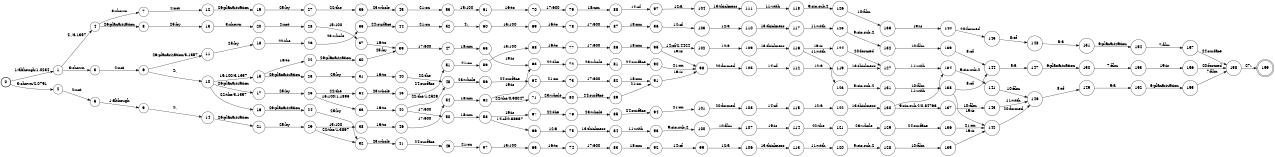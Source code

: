 digraph FST {
rankdir = LR;
size = "8.5,11";
label = "";
center = 1;
orientation = Portrait;
ranksep = "0.4";
nodesep = "0.25";
0 [label = "0", shape = circle, style = bold, fontsize = 14]
	0 -> 1 [label = "1:although/1.0234", fontsize = 14];
	0 -> 2 [label = "3:shown/2.0791", fontsize = 14];
1 [label = "1", shape = circle, style = solid, fontsize = 14]
	1 -> 3 [label = "3:shown", fontsize = 14];
	1 -> 4 [label = "4:,/3.1357", fontsize = 14];
2 [label = "2", shape = circle, style = solid, fontsize = 14]
	2 -> 5 [label = "2:not", fontsize = 14];
3 [label = "3", shape = circle, style = solid, fontsize = 14]
	3 -> 6 [label = "2:not", fontsize = 14];
4 [label = "4", shape = circle, style = solid, fontsize = 14]
	4 -> 7 [label = "3:shown", fontsize = 14];
	4 -> 8 [label = "26:planarization", fontsize = 14];
5 [label = "5", shape = circle, style = solid, fontsize = 14]
	5 -> 9 [label = "1:although", fontsize = 14];
6 [label = "6", shape = circle, style = solid, fontsize = 14]
	6 -> 10 [label = "4:,", fontsize = 14];
	6 -> 11 [label = "26:planarization/3.1357", fontsize = 14];
7 [label = "7", shape = circle, style = solid, fontsize = 14]
	7 -> 12 [label = "2:not", fontsize = 14];
8 [label = "8", shape = circle, style = solid, fontsize = 14]
	8 -> 13 [label = "25:by", fontsize = 14];
9 [label = "9", shape = circle, style = solid, fontsize = 14]
	9 -> 14 [label = "4:,", fontsize = 14];
10 [label = "10", shape = circle, style = solid, fontsize = 14]
	10 -> 15 [label = "15:100/3.1357", fontsize = 14];
	10 -> 16 [label = "22:the/3.1357", fontsize = 14];
	10 -> 17 [label = "26:planarization", fontsize = 14];
11 [label = "11", shape = circle, style = solid, fontsize = 14]
	11 -> 18 [label = "25:by", fontsize = 14];
12 [label = "12", shape = circle, style = solid, fontsize = 14]
	12 -> 19 [label = "26:planarization", fontsize = 14];
13 [label = "13", shape = circle, style = solid, fontsize = 14]
	13 -> 20 [label = "3:shown", fontsize = 14];
14 [label = "14", shape = circle, style = solid, fontsize = 14]
	14 -> 21 [label = "26:planarization", fontsize = 14];
15 [label = "15", shape = circle, style = solid, fontsize = 14]
	15 -> 22 [label = "16:to", fontsize = 14];
	15 -> 23 [label = "26:planarization", fontsize = 14];
16 [label = "16", shape = circle, style = solid, fontsize = 14]
	16 -> 24 [label = "26:planarization", fontsize = 14];
17 [label = "17", shape = circle, style = solid, fontsize = 14]
	17 -> 25 [label = "25:by", fontsize = 14];
18 [label = "18", shape = circle, style = solid, fontsize = 14]
	18 -> 26 [label = "22:the", fontsize = 14];
19 [label = "19", shape = circle, style = solid, fontsize = 14]
	19 -> 27 [label = "25:by", fontsize = 14];
20 [label = "20", shape = circle, style = solid, fontsize = 14]
	20 -> 28 [label = "2:not", fontsize = 14];
21 [label = "21", shape = circle, style = solid, fontsize = 14]
	21 -> 29 [label = "25:by", fontsize = 14];
22 [label = "22", shape = circle, style = solid, fontsize = 14]
	22 -> 30 [label = "26:planarization", fontsize = 14];
23 [label = "23", shape = circle, style = solid, fontsize = 14]
	23 -> 31 [label = "25:by", fontsize = 14];
24 [label = "24", shape = circle, style = solid, fontsize = 14]
	24 -> 32 [label = "25:by", fontsize = 14];
25 [label = "25", shape = circle, style = solid, fontsize = 14]
	25 -> 33 [label = "15:100/1.1895", fontsize = 14];
	25 -> 34 [label = "22:the", fontsize = 14];
26 [label = "26", shape = circle, style = solid, fontsize = 14]
	26 -> 35 [label = "23:whole", fontsize = 14];
27 [label = "27", shape = circle, style = solid, fontsize = 14]
	27 -> 36 [label = "22:the", fontsize = 14];
28 [label = "28", shape = circle, style = solid, fontsize = 14]
	28 -> 37 [label = "15:100", fontsize = 14];
29 [label = "29", shape = circle, style = solid, fontsize = 14]
	29 -> 38 [label = "15:100", fontsize = 14];
	29 -> 32 [label = "22:the/1.3867", fontsize = 14];
30 [label = "30", shape = circle, style = solid, fontsize = 14]
	30 -> 39 [label = "25:by", fontsize = 14];
31 [label = "31", shape = circle, style = solid, fontsize = 14]
	31 -> 40 [label = "16:to", fontsize = 14];
32 [label = "32", shape = circle, style = solid, fontsize = 14]
	32 -> 41 [label = "23:whole", fontsize = 14];
33 [label = "33", shape = circle, style = solid, fontsize = 14]
	33 -> 42 [label = "16:to", fontsize = 14];
34 [label = "34", shape = circle, style = solid, fontsize = 14]
	34 -> 43 [label = "23:whole", fontsize = 14];
35 [label = "35", shape = circle, style = solid, fontsize = 14]
	35 -> 44 [label = "24:surface", fontsize = 14];
36 [label = "36", shape = circle, style = solid, fontsize = 14]
	36 -> 45 [label = "23:whole", fontsize = 14];
37 [label = "37", shape = circle, style = solid, fontsize = 14]
	37 -> 39 [label = "16:to", fontsize = 14];
38 [label = "38", shape = circle, style = solid, fontsize = 14]
	38 -> 46 [label = "16:to", fontsize = 14];
39 [label = "39", shape = circle, style = solid, fontsize = 14]
	39 -> 47 [label = "17:600", fontsize = 14];
40 [label = "40", shape = circle, style = solid, fontsize = 14]
	40 -> 48 [label = "22:the", fontsize = 14];
41 [label = "41", shape = circle, style = solid, fontsize = 14]
	41 -> 49 [label = "24:surface", fontsize = 14];
42 [label = "42", shape = circle, style = solid, fontsize = 14]
	42 -> 50 [label = "17:600", fontsize = 14];
	42 -> 48 [label = "22:the/1.2529", fontsize = 14];
43 [label = "43", shape = circle, style = solid, fontsize = 14]
	43 -> 51 [label = "24:surface", fontsize = 14];
44 [label = "44", shape = circle, style = solid, fontsize = 14]
	44 -> 52 [label = "21:on", fontsize = 14];
45 [label = "45", shape = circle, style = solid, fontsize = 14]
	45 -> 53 [label = "21:on", fontsize = 14];
46 [label = "46", shape = circle, style = solid, fontsize = 14]
	46 -> 54 [label = "17:600", fontsize = 14];
47 [label = "47", shape = circle, style = solid, fontsize = 14]
	47 -> 55 [label = "18:nm", fontsize = 14];
48 [label = "48", shape = circle, style = solid, fontsize = 14]
	48 -> 56 [label = "23:whole", fontsize = 14];
49 [label = "49", shape = circle, style = solid, fontsize = 14]
	49 -> 57 [label = "21:on", fontsize = 14];
50 [label = "50", shape = circle, style = solid, fontsize = 14]
	50 -> 58 [label = "18:nm", fontsize = 14];
51 [label = "51", shape = circle, style = solid, fontsize = 14]
	51 -> 59 [label = "21:on", fontsize = 14];
52 [label = "52", shape = circle, style = solid, fontsize = 14]
	52 -> 60 [label = "4:,", fontsize = 14];
53 [label = "53", shape = circle, style = solid, fontsize = 14]
	53 -> 61 [label = "15:100", fontsize = 14];
54 [label = "54", shape = circle, style = solid, fontsize = 14]
	54 -> 62 [label = "18:nm", fontsize = 14];
55 [label = "55", shape = circle, style = solid, fontsize = 14]
	55 -> 63 [label = "19:is", fontsize = 14];
56 [label = "56", shape = circle, style = solid, fontsize = 14]
	56 -> 64 [label = "24:surface", fontsize = 14];
57 [label = "57", shape = circle, style = solid, fontsize = 14]
	57 -> 65 [label = "15:100", fontsize = 14];
58 [label = "58", shape = circle, style = solid, fontsize = 14]
	58 -> 66 [label = "14:of/0.55957", fontsize = 14];
	58 -> 67 [label = "19:is", fontsize = 14];
59 [label = "59", shape = circle, style = solid, fontsize = 14]
	59 -> 68 [label = "15:100", fontsize = 14];
60 [label = "60", shape = circle, style = solid, fontsize = 14]
	60 -> 69 [label = "15:100", fontsize = 14];
61 [label = "61", shape = circle, style = solid, fontsize = 14]
	61 -> 70 [label = "16:to", fontsize = 14];
62 [label = "62", shape = circle, style = solid, fontsize = 14]
	62 -> 63 [label = "19:is", fontsize = 14];
	62 -> 71 [label = "22:the/0.98047", fontsize = 14];
63 [label = "63", shape = circle, style = solid, fontsize = 14]
	63 -> 72 [label = "22:the", fontsize = 14];
64 [label = "64", shape = circle, style = solid, fontsize = 14]
	64 -> 73 [label = "21:on", fontsize = 14];
65 [label = "65", shape = circle, style = solid, fontsize = 14]
	65 -> 74 [label = "16:to", fontsize = 14];
66 [label = "66", shape = circle, style = solid, fontsize = 14]
	66 -> 75 [label = "12:a", fontsize = 14];
67 [label = "67", shape = circle, style = solid, fontsize = 14]
	67 -> 76 [label = "22:the", fontsize = 14];
68 [label = "68", shape = circle, style = solid, fontsize = 14]
	68 -> 77 [label = "16:to", fontsize = 14];
69 [label = "69", shape = circle, style = solid, fontsize = 14]
	69 -> 78 [label = "16:to", fontsize = 14];
70 [label = "70", shape = circle, style = solid, fontsize = 14]
	70 -> 79 [label = "17:600", fontsize = 14];
71 [label = "71", shape = circle, style = solid, fontsize = 14]
	71 -> 80 [label = "23:whole", fontsize = 14];
72 [label = "72", shape = circle, style = solid, fontsize = 14]
	72 -> 81 [label = "23:whole", fontsize = 14];
73 [label = "73", shape = circle, style = solid, fontsize = 14]
	73 -> 82 [label = "17:600", fontsize = 14];
74 [label = "74", shape = circle, style = solid, fontsize = 14]
	74 -> 83 [label = "17:600", fontsize = 14];
75 [label = "75", shape = circle, style = solid, fontsize = 14]
	75 -> 84 [label = "13:thickness", fontsize = 14];
76 [label = "76", shape = circle, style = solid, fontsize = 14]
	76 -> 85 [label = "23:whole", fontsize = 14];
77 [label = "77", shape = circle, style = solid, fontsize = 14]
	77 -> 86 [label = "17:600", fontsize = 14];
78 [label = "78", shape = circle, style = solid, fontsize = 14]
	78 -> 87 [label = "17:600", fontsize = 14];
79 [label = "79", shape = circle, style = solid, fontsize = 14]
	79 -> 88 [label = "18:nm", fontsize = 14];
80 [label = "80", shape = circle, style = solid, fontsize = 14]
	80 -> 89 [label = "24:surface", fontsize = 14];
81 [label = "81", shape = circle, style = solid, fontsize = 14]
	81 -> 90 [label = "24:surface", fontsize = 14];
82 [label = "82", shape = circle, style = solid, fontsize = 14]
	82 -> 91 [label = "18:nm", fontsize = 14];
83 [label = "83", shape = circle, style = solid, fontsize = 14]
	83 -> 92 [label = "18:nm", fontsize = 14];
84 [label = "84", shape = circle, style = solid, fontsize = 14]
	84 -> 93 [label = "11:with", fontsize = 14];
85 [label = "85", shape = circle, style = solid, fontsize = 14]
	85 -> 94 [label = "24:surface", fontsize = 14];
86 [label = "86", shape = circle, style = solid, fontsize = 14]
	86 -> 95 [label = "18:nm", fontsize = 14];
87 [label = "87", shape = circle, style = solid, fontsize = 14]
	87 -> 96 [label = "18:nm", fontsize = 14];
88 [label = "88", shape = circle, style = solid, fontsize = 14]
	88 -> 97 [label = "14:of", fontsize = 14];
89 [label = "89", shape = circle, style = solid, fontsize = 14]
	89 -> 91 [label = "21:on", fontsize = 14];
90 [label = "90", shape = circle, style = solid, fontsize = 14]
	90 -> 98 [label = "21:on", fontsize = 14];
91 [label = "91", shape = circle, style = solid, fontsize = 14]
	91 -> 98 [label = "19:is", fontsize = 14];
92 [label = "92", shape = circle, style = solid, fontsize = 14]
	92 -> 99 [label = "14:of", fontsize = 14];
93 [label = "93", shape = circle, style = solid, fontsize = 14]
	93 -> 100 [label = "9:sio.sub.2", fontsize = 14];
94 [label = "94", shape = circle, style = solid, fontsize = 14]
	94 -> 101 [label = "21:on", fontsize = 14];
95 [label = "95", shape = circle, style = solid, fontsize = 14]
	95 -> 102 [label = "14:of/2.4424", fontsize = 14];
	95 -> 98 [label = "19:is", fontsize = 14];
96 [label = "96", shape = circle, style = solid, fontsize = 14]
	96 -> 103 [label = "14:of", fontsize = 14];
97 [label = "97", shape = circle, style = solid, fontsize = 14]
	97 -> 104 [label = "12:a", fontsize = 14];
98 [label = "98", shape = circle, style = solid, fontsize = 14]
	98 -> 105 [label = "20:formed", fontsize = 14];
99 [label = "99", shape = circle, style = solid, fontsize = 14]
	99 -> 106 [label = "12:a", fontsize = 14];
100 [label = "100", shape = circle, style = solid, fontsize = 14]
	100 -> 107 [label = "10:film", fontsize = 14];
101 [label = "101", shape = circle, style = solid, fontsize = 14]
	101 -> 108 [label = "20:formed", fontsize = 14];
102 [label = "102", shape = circle, style = solid, fontsize = 14]
	102 -> 109 [label = "12:a", fontsize = 14];
103 [label = "103", shape = circle, style = solid, fontsize = 14]
	103 -> 110 [label = "12:a", fontsize = 14];
104 [label = "104", shape = circle, style = solid, fontsize = 14]
	104 -> 111 [label = "13:thickness", fontsize = 14];
105 [label = "105", shape = circle, style = solid, fontsize = 14]
	105 -> 112 [label = "14:of", fontsize = 14];
106 [label = "106", shape = circle, style = solid, fontsize = 14]
	106 -> 113 [label = "13:thickness", fontsize = 14];
107 [label = "107", shape = circle, style = solid, fontsize = 14]
	107 -> 114 [label = "19:is", fontsize = 14];
108 [label = "108", shape = circle, style = solid, fontsize = 14]
	108 -> 115 [label = "14:of", fontsize = 14];
109 [label = "109", shape = circle, style = solid, fontsize = 14]
	109 -> 116 [label = "13:thickness", fontsize = 14];
110 [label = "110", shape = circle, style = solid, fontsize = 14]
	110 -> 117 [label = "13:thickness", fontsize = 14];
111 [label = "111", shape = circle, style = solid, fontsize = 14]
	111 -> 118 [label = "11:with", fontsize = 14];
112 [label = "112", shape = circle, style = solid, fontsize = 14]
	112 -> 119 [label = "12:a", fontsize = 14];
113 [label = "113", shape = circle, style = solid, fontsize = 14]
	113 -> 120 [label = "11:with", fontsize = 14];
114 [label = "114", shape = circle, style = solid, fontsize = 14]
	114 -> 121 [label = "22:the", fontsize = 14];
115 [label = "115", shape = circle, style = solid, fontsize = 14]
	115 -> 122 [label = "12:a", fontsize = 14];
116 [label = "116", shape = circle, style = solid, fontsize = 14]
	116 -> 123 [label = "11:with", fontsize = 14];
	116 -> 124 [label = "19:is", fontsize = 14];
117 [label = "117", shape = circle, style = solid, fontsize = 14]
	117 -> 125 [label = "11:with", fontsize = 14];
118 [label = "118", shape = circle, style = solid, fontsize = 14]
	118 -> 126 [label = "9:sio.sub.2", fontsize = 14];
119 [label = "119", shape = circle, style = solid, fontsize = 14]
	119 -> 127 [label = "13:thickness", fontsize = 14];
120 [label = "120", shape = circle, style = solid, fontsize = 14]
	120 -> 128 [label = "9:sio.sub.2", fontsize = 14];
121 [label = "121", shape = circle, style = solid, fontsize = 14]
	121 -> 129 [label = "23:whole", fontsize = 14];
122 [label = "122", shape = circle, style = solid, fontsize = 14]
	122 -> 130 [label = "13:thickness", fontsize = 14];
123 [label = "123", shape = circle, style = solid, fontsize = 14]
	123 -> 131 [label = "9:sio.sub.2", fontsize = 14];
124 [label = "124", shape = circle, style = solid, fontsize = 14]
	124 -> 127 [label = "20:formed", fontsize = 14];
125 [label = "125", shape = circle, style = solid, fontsize = 14]
	125 -> 132 [label = "9:sio.sub.2", fontsize = 14];
126 [label = "126", shape = circle, style = solid, fontsize = 14]
	126 -> 133 [label = "10:film", fontsize = 14];
127 [label = "127", shape = circle, style = solid, fontsize = 14]
	127 -> 134 [label = "11:with", fontsize = 14];
128 [label = "128", shape = circle, style = solid, fontsize = 14]
	128 -> 135 [label = "10:film", fontsize = 14];
129 [label = "129", shape = circle, style = solid, fontsize = 14]
	129 -> 136 [label = "24:surface", fontsize = 14];
130 [label = "130", shape = circle, style = solid, fontsize = 14]
	130 -> 137 [label = "9:sio.sub.2/0.84766", fontsize = 14];
	130 -> 134 [label = "11:with", fontsize = 14];
131 [label = "131", shape = circle, style = solid, fontsize = 14]
	131 -> 138 [label = "10:film", fontsize = 14];
132 [label = "132", shape = circle, style = solid, fontsize = 14]
	132 -> 139 [label = "10:film", fontsize = 14];
133 [label = "133", shape = circle, style = solid, fontsize = 14]
	133 -> 140 [label = "19:is", fontsize = 14];
134 [label = "134", shape = circle, style = solid, fontsize = 14]
	134 -> 141 [label = "9:sio.sub.2", fontsize = 14];
135 [label = "135", shape = circle, style = solid, fontsize = 14]
	135 -> 142 [label = "19:is", fontsize = 14];
136 [label = "136", shape = circle, style = solid, fontsize = 14]
	136 -> 142 [label = "21:on", fontsize = 14];
137 [label = "137", shape = circle, style = solid, fontsize = 14]
	137 -> 143 [label = "10:film", fontsize = 14];
138 [label = "138", shape = circle, style = solid, fontsize = 14]
	138 -> 144 [label = "8:of", fontsize = 14];
	138 -> 142 [label = "19:is", fontsize = 14];
139 [label = "139", shape = circle, style = solid, fontsize = 14]
	139 -> 144 [label = "8:of", fontsize = 14];
140 [label = "140", shape = circle, style = solid, fontsize = 14]
	140 -> 145 [label = "20:formed", fontsize = 14];
141 [label = "141", shape = circle, style = solid, fontsize = 14]
	141 -> 146 [label = "10:film", fontsize = 14];
142 [label = "142", shape = circle, style = solid, fontsize = 14]
	142 -> 146 [label = "20:formed", fontsize = 14];
143 [label = "143", shape = circle, style = solid, fontsize = 14]
	143 -> 146 [label = "11:with", fontsize = 14];
144 [label = "144", shape = circle, style = solid, fontsize = 14]
	144 -> 147 [label = "5:a", fontsize = 14];
145 [label = "145", shape = circle, style = solid, fontsize = 14]
	145 -> 148 [label = "8:of", fontsize = 14];
146 [label = "146", shape = circle, style = solid, fontsize = 14]
	146 -> 149 [label = "8:of", fontsize = 14];
147 [label = "147", shape = circle, style = solid, fontsize = 14]
	147 -> 150 [label = "6:planarization", fontsize = 14];
148 [label = "148", shape = circle, style = solid, fontsize = 14]
	148 -> 151 [label = "5:a", fontsize = 14];
149 [label = "149", shape = circle, style = solid, fontsize = 14]
	149 -> 152 [label = "5:a", fontsize = 14];
150 [label = "150", shape = circle, style = solid, fontsize = 14]
	150 -> 153 [label = "7:film", fontsize = 14];
151 [label = "151", shape = circle, style = solid, fontsize = 14]
	151 -> 154 [label = "6:planarization", fontsize = 14];
152 [label = "152", shape = circle, style = solid, fontsize = 14]
	152 -> 155 [label = "6:planarization", fontsize = 14];
153 [label = "153", shape = circle, style = solid, fontsize = 14]
	153 -> 156 [label = "19:is", fontsize = 14];
154 [label = "154", shape = circle, style = solid, fontsize = 14]
	154 -> 157 [label = "7:film", fontsize = 14];
155 [label = "155", shape = circle, style = solid, fontsize = 14]
	155 -> 158 [label = "7:film", fontsize = 14];
156 [label = "156", shape = circle, style = solid, fontsize = 14]
	156 -> 158 [label = "20:formed", fontsize = 14];
157 [label = "157", shape = circle, style = solid, fontsize = 14]
	157 -> 158 [label = "24:surface", fontsize = 14];
158 [label = "158", shape = circle, style = solid, fontsize = 14]
	158 -> 159 [label = "27:.", fontsize = 14];
159 [label = "159", shape = doublecircle, style = solid, fontsize = 14]
}
